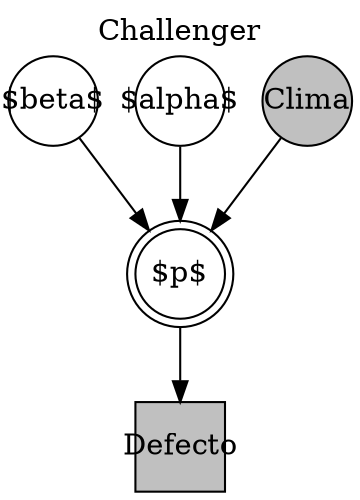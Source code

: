 digraph G {rankdir=TB; compound=true; newrank=true; labelloc="t";           label="Challenger";           /* general properties*/           node [margin=0, fixedsize=true, shape=circle, width=0.6];           beta -> p;           alpha -> p;           temp->p;           p->obs;           /* nodes */           beta [label = "$beta$"];           alpha [label = "$alpha$"];           p [label = "$p$", peripheries = 2];           obs [label = "Defecto", shape = square, style = filled, fillcolor=gray];           temp [label = "Clima", style = filled, fillcolor=gray];           }
